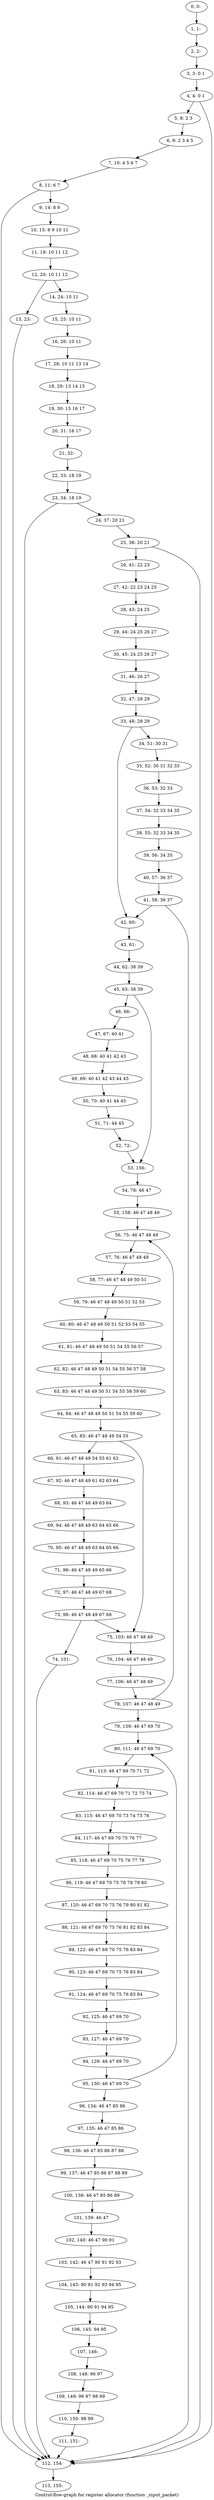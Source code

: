 digraph G {
graph [label="Control-flow-graph for register allocator (function _input_packet)"]
0[label="0, 0: "];
1[label="1, 1: "];
2[label="2, 2: "];
3[label="3, 3: 0 1 "];
4[label="4, 4: 0 1 "];
5[label="5, 8: 2 3 "];
6[label="6, 9: 2 3 4 5 "];
7[label="7, 10: 4 5 6 7 "];
8[label="8, 11: 6 7 "];
9[label="9, 14: 8 9 "];
10[label="10, 15: 8 9 10 11 "];
11[label="11, 19: 10 11 12 "];
12[label="12, 20: 10 11 12 "];
13[label="13, 23: "];
14[label="14, 24: 10 11 "];
15[label="15, 25: 10 11 "];
16[label="16, 26: 10 11 "];
17[label="17, 28: 10 11 13 14 "];
18[label="18, 29: 13 14 15 "];
19[label="19, 30: 15 16 17 "];
20[label="20, 31: 16 17 "];
21[label="21, 32: "];
22[label="22, 33: 18 19 "];
23[label="23, 34: 18 19 "];
24[label="24, 37: 20 21 "];
25[label="25, 38: 20 21 "];
26[label="26, 41: 22 23 "];
27[label="27, 42: 22 23 24 25 "];
28[label="28, 43: 24 25 "];
29[label="29, 44: 24 25 26 27 "];
30[label="30, 45: 24 25 26 27 "];
31[label="31, 46: 26 27 "];
32[label="32, 47: 28 29 "];
33[label="33, 48: 28 29 "];
34[label="34, 51: 30 31 "];
35[label="35, 52: 30 31 32 33 "];
36[label="36, 53: 32 33 "];
37[label="37, 54: 32 33 34 35 "];
38[label="38, 55: 32 33 34 35 "];
39[label="39, 56: 34 35 "];
40[label="40, 57: 36 37 "];
41[label="41, 58: 36 37 "];
42[label="42, 60: "];
43[label="43, 61: "];
44[label="44, 62: 38 39 "];
45[label="45, 63: 38 39 "];
46[label="46, 66: "];
47[label="47, 67: 40 41 "];
48[label="48, 68: 40 41 42 43 "];
49[label="49, 69: 40 41 42 43 44 45 "];
50[label="50, 70: 40 41 44 45 "];
51[label="51, 71: 44 45 "];
52[label="52, 72: "];
53[label="53, 156: "];
54[label="54, 78: 46 47 "];
55[label="55, 158: 46 47 48 49 "];
56[label="56, 75: 46 47 48 49 "];
57[label="57, 76: 46 47 48 49 "];
58[label="58, 77: 46 47 48 49 50 51 "];
59[label="59, 79: 46 47 48 49 50 51 52 53 "];
60[label="60, 80: 46 47 48 49 50 51 52 53 54 55 "];
61[label="61, 81: 46 47 48 49 50 51 54 55 56 57 "];
62[label="62, 82: 46 47 48 49 50 51 54 55 56 57 58 "];
63[label="63, 83: 46 47 48 49 50 51 54 55 58 59 60 "];
64[label="64, 84: 46 47 48 49 50 51 54 55 59 60 "];
65[label="65, 85: 46 47 48 49 54 55 "];
66[label="66, 91: 46 47 48 49 54 55 61 62 "];
67[label="67, 92: 46 47 48 49 61 62 63 64 "];
68[label="68, 93: 46 47 48 49 63 64 "];
69[label="69, 94: 46 47 48 49 63 64 65 66 "];
70[label="70, 95: 46 47 48 49 63 64 65 66 "];
71[label="71, 96: 46 47 48 49 65 66 "];
72[label="72, 97: 46 47 48 49 67 68 "];
73[label="73, 98: 46 47 48 49 67 68 "];
74[label="74, 101: "];
75[label="75, 103: 46 47 48 49 "];
76[label="76, 104: 46 47 48 49 "];
77[label="77, 106: 46 47 48 49 "];
78[label="78, 107: 46 47 48 49 "];
79[label="79, 159: 46 47 69 70 "];
80[label="80, 111: 46 47 69 70 "];
81[label="81, 113: 46 47 69 70 71 72 "];
82[label="82, 114: 46 47 69 70 71 72 73 74 "];
83[label="83, 115: 46 47 69 70 73 74 75 76 "];
84[label="84, 117: 46 47 69 70 75 76 77 "];
85[label="85, 118: 46 47 69 70 75 76 77 78 "];
86[label="86, 119: 46 47 69 70 75 76 78 79 80 "];
87[label="87, 120: 46 47 69 70 75 76 79 80 81 82 "];
88[label="88, 121: 46 47 69 70 75 76 81 82 83 84 "];
89[label="89, 122: 46 47 69 70 75 76 83 84 "];
90[label="90, 123: 46 47 69 70 75 76 83 84 "];
91[label="91, 124: 46 47 69 70 75 76 83 84 "];
92[label="92, 125: 46 47 69 70 "];
93[label="93, 127: 46 47 69 70 "];
94[label="94, 129: 46 47 69 70 "];
95[label="95, 130: 46 47 69 70 "];
96[label="96, 134: 46 47 85 86 "];
97[label="97, 135: 46 47 85 86 "];
98[label="98, 136: 46 47 85 86 87 88 "];
99[label="99, 137: 46 47 85 86 87 88 89 "];
100[label="100, 138: 46 47 85 86 89 "];
101[label="101, 139: 46 47 "];
102[label="102, 140: 46 47 90 91 "];
103[label="103, 142: 46 47 90 91 92 93 "];
104[label="104, 143: 90 91 92 93 94 95 "];
105[label="105, 144: 90 91 94 95 "];
106[label="106, 145: 94 95 "];
107[label="107, 146: "];
108[label="108, 148: 96 97 "];
109[label="109, 149: 96 97 98 99 "];
110[label="110, 150: 98 99 "];
111[label="111, 151: "];
112[label="112, 154: "];
113[label="113, 155: "];
0->1 ;
1->2 ;
2->3 ;
3->4 ;
4->5 ;
4->112 ;
5->6 ;
6->7 ;
7->8 ;
8->9 ;
8->112 ;
9->10 ;
10->11 ;
11->12 ;
12->13 ;
12->14 ;
13->112 ;
14->15 ;
15->16 ;
16->17 ;
17->18 ;
18->19 ;
19->20 ;
20->21 ;
21->22 ;
22->23 ;
23->24 ;
23->112 ;
24->25 ;
25->26 ;
25->112 ;
26->27 ;
27->28 ;
28->29 ;
29->30 ;
30->31 ;
31->32 ;
32->33 ;
33->34 ;
33->42 ;
34->35 ;
35->36 ;
36->37 ;
37->38 ;
38->39 ;
39->40 ;
40->41 ;
41->42 ;
41->112 ;
42->43 ;
43->44 ;
44->45 ;
45->46 ;
45->53 ;
46->47 ;
47->48 ;
48->49 ;
49->50 ;
50->51 ;
51->52 ;
52->53 ;
53->54 ;
54->55 ;
55->56 ;
56->57 ;
57->58 ;
58->59 ;
59->60 ;
60->61 ;
61->62 ;
62->63 ;
63->64 ;
64->65 ;
65->66 ;
65->75 ;
66->67 ;
67->68 ;
68->69 ;
69->70 ;
70->71 ;
71->72 ;
72->73 ;
73->74 ;
73->75 ;
74->112 ;
75->76 ;
76->77 ;
77->78 ;
78->79 ;
78->56 ;
79->80 ;
80->81 ;
81->82 ;
82->83 ;
83->84 ;
84->85 ;
85->86 ;
86->87 ;
87->88 ;
88->89 ;
89->90 ;
90->91 ;
91->92 ;
92->93 ;
93->94 ;
94->95 ;
95->96 ;
95->80 ;
96->97 ;
97->98 ;
98->99 ;
99->100 ;
100->101 ;
101->102 ;
102->103 ;
103->104 ;
104->105 ;
105->106 ;
106->107 ;
107->108 ;
108->109 ;
109->110 ;
110->111 ;
111->112 ;
112->113 ;
}
